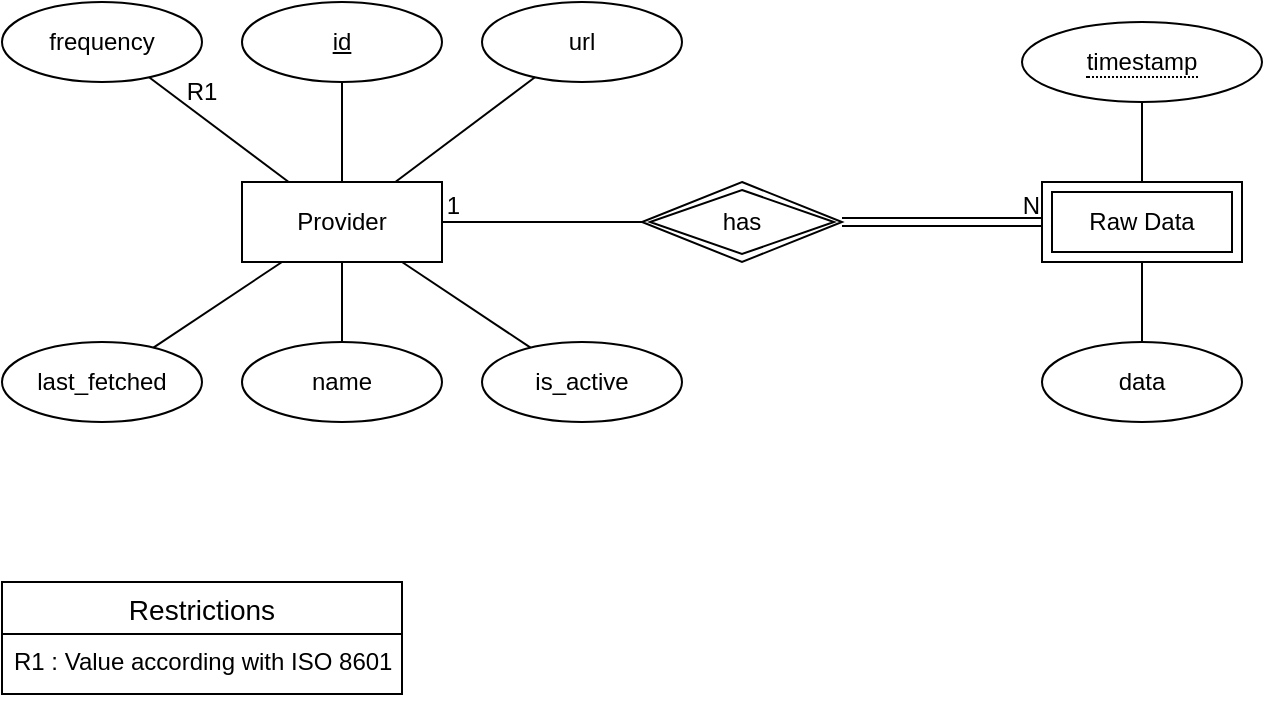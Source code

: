 <mxfile version="24.2.5" type="device" pages="2">
  <diagram name="EA" id="qJG33gLqHZpylY6VQ2Em">
    <mxGraphModel dx="1420" dy="822" grid="1" gridSize="10" guides="1" tooltips="1" connect="1" arrows="1" fold="1" page="1" pageScale="1" pageWidth="827" pageHeight="1169" math="0" shadow="0">
      <root>
        <mxCell id="0" />
        <mxCell id="1" parent="0" />
        <mxCell id="6FNbrY1VaRexSwsHlGhw-15" value="Restrictions" style="swimlane;fontStyle=0;childLayout=stackLayout;horizontal=1;startSize=26;horizontalStack=0;resizeParent=1;resizeParentMax=0;resizeLast=0;collapsible=1;marginBottom=0;align=center;fontSize=14;" parent="1" vertex="1">
          <mxGeometry x="80" y="600" width="200" height="56" as="geometry" />
        </mxCell>
        <mxCell id="6FNbrY1VaRexSwsHlGhw-16" value="R1 : Value according with ISO 8601" style="text;strokeColor=none;fillColor=none;spacingLeft=4;spacingRight=4;overflow=hidden;rotatable=0;points=[[0,0.5],[1,0.5]];portConstraint=eastwest;fontSize=12;" parent="6FNbrY1VaRexSwsHlGhw-15" vertex="1">
          <mxGeometry y="26" width="200" height="30" as="geometry" />
        </mxCell>
        <mxCell id="6FNbrY1VaRexSwsHlGhw-20" value="" style="group" parent="1" vertex="1" connectable="0">
          <mxGeometry x="80" y="310" width="630" height="210" as="geometry" />
        </mxCell>
        <mxCell id="qDGqZEnGez5Tbe36fd3y-1" value="Provider" style="whiteSpace=wrap;html=1;align=center;" parent="6FNbrY1VaRexSwsHlGhw-20" vertex="1">
          <mxGeometry x="120" y="90" width="100" height="40" as="geometry" />
        </mxCell>
        <mxCell id="qDGqZEnGez5Tbe36fd3y-2" value="id" style="ellipse;whiteSpace=wrap;html=1;align=center;fontStyle=4;" parent="6FNbrY1VaRexSwsHlGhw-20" vertex="1">
          <mxGeometry x="120" width="100" height="40" as="geometry" />
        </mxCell>
        <mxCell id="qDGqZEnGez5Tbe36fd3y-3" value="name" style="ellipse;whiteSpace=wrap;html=1;align=center;" parent="6FNbrY1VaRexSwsHlGhw-20" vertex="1">
          <mxGeometry x="120" y="170" width="100" height="40" as="geometry" />
        </mxCell>
        <mxCell id="qDGqZEnGez5Tbe36fd3y-4" value="url" style="ellipse;whiteSpace=wrap;html=1;align=center;" parent="6FNbrY1VaRexSwsHlGhw-20" vertex="1">
          <mxGeometry x="240" width="100" height="40" as="geometry" />
        </mxCell>
        <mxCell id="qDGqZEnGez5Tbe36fd3y-5" value="frequency" style="ellipse;whiteSpace=wrap;html=1;align=center;" parent="6FNbrY1VaRexSwsHlGhw-20" vertex="1">
          <mxGeometry width="100" height="40" as="geometry" />
        </mxCell>
        <mxCell id="qDGqZEnGez5Tbe36fd3y-6" value="last_fetched" style="ellipse;whiteSpace=wrap;html=1;align=center;" parent="6FNbrY1VaRexSwsHlGhw-20" vertex="1">
          <mxGeometry y="170" width="100" height="40" as="geometry" />
        </mxCell>
        <mxCell id="qDGqZEnGez5Tbe36fd3y-7" value="is_active" style="ellipse;whiteSpace=wrap;html=1;align=center;" parent="6FNbrY1VaRexSwsHlGhw-20" vertex="1">
          <mxGeometry x="240" y="170" width="100" height="40" as="geometry" />
        </mxCell>
        <mxCell id="qDGqZEnGez5Tbe36fd3y-9" value="Raw Data" style="shape=ext;margin=3;double=1;whiteSpace=wrap;html=1;align=center;" parent="6FNbrY1VaRexSwsHlGhw-20" vertex="1">
          <mxGeometry x="520" y="90" width="100" height="40" as="geometry" />
        </mxCell>
        <mxCell id="qDGqZEnGez5Tbe36fd3y-12" value="&lt;span style=&quot;border-bottom: 1px dotted&quot;&gt;timestamp&lt;/span&gt;" style="ellipse;whiteSpace=wrap;html=1;align=center;" parent="6FNbrY1VaRexSwsHlGhw-20" vertex="1">
          <mxGeometry x="510" y="10" width="120" height="40" as="geometry" />
        </mxCell>
        <mxCell id="qDGqZEnGez5Tbe36fd3y-13" value="data" style="ellipse;whiteSpace=wrap;html=1;align=center;" parent="6FNbrY1VaRexSwsHlGhw-20" vertex="1">
          <mxGeometry x="520" y="170" width="100" height="40" as="geometry" />
        </mxCell>
        <mxCell id="qDGqZEnGez5Tbe36fd3y-14" value="" style="endArrow=none;html=1;rounded=0;" parent="6FNbrY1VaRexSwsHlGhw-20" source="qDGqZEnGez5Tbe36fd3y-1" target="qDGqZEnGez5Tbe36fd3y-2" edge="1">
          <mxGeometry relative="1" as="geometry">
            <mxPoint x="250" y="120" as="sourcePoint" />
            <mxPoint x="410" y="120" as="targetPoint" />
          </mxGeometry>
        </mxCell>
        <mxCell id="qDGqZEnGez5Tbe36fd3y-15" value="" style="endArrow=none;html=1;rounded=0;" parent="6FNbrY1VaRexSwsHlGhw-20" source="qDGqZEnGez5Tbe36fd3y-1" target="qDGqZEnGez5Tbe36fd3y-4" edge="1">
          <mxGeometry relative="1" as="geometry">
            <mxPoint x="250" y="120" as="sourcePoint" />
            <mxPoint x="410" y="120" as="targetPoint" />
          </mxGeometry>
        </mxCell>
        <mxCell id="qDGqZEnGez5Tbe36fd3y-16" value="" style="endArrow=none;html=1;rounded=0;" parent="6FNbrY1VaRexSwsHlGhw-20" source="qDGqZEnGez5Tbe36fd3y-1" target="qDGqZEnGez5Tbe36fd3y-3" edge="1">
          <mxGeometry relative="1" as="geometry">
            <mxPoint x="250" y="120" as="sourcePoint" />
            <mxPoint x="410" y="120" as="targetPoint" />
          </mxGeometry>
        </mxCell>
        <mxCell id="qDGqZEnGez5Tbe36fd3y-17" value="" style="endArrow=none;html=1;rounded=0;" parent="6FNbrY1VaRexSwsHlGhw-20" source="qDGqZEnGez5Tbe36fd3y-1" target="qDGqZEnGez5Tbe36fd3y-5" edge="1">
          <mxGeometry relative="1" as="geometry">
            <mxPoint x="250" y="120" as="sourcePoint" />
            <mxPoint x="410" y="120" as="targetPoint" />
          </mxGeometry>
        </mxCell>
        <mxCell id="qDGqZEnGez5Tbe36fd3y-18" value="" style="endArrow=none;html=1;rounded=0;" parent="6FNbrY1VaRexSwsHlGhw-20" source="qDGqZEnGez5Tbe36fd3y-1" target="qDGqZEnGez5Tbe36fd3y-7" edge="1">
          <mxGeometry relative="1" as="geometry">
            <mxPoint x="250" y="120" as="sourcePoint" />
            <mxPoint x="410" y="120" as="targetPoint" />
          </mxGeometry>
        </mxCell>
        <mxCell id="qDGqZEnGez5Tbe36fd3y-19" value="" style="endArrow=none;html=1;rounded=0;" parent="6FNbrY1VaRexSwsHlGhw-20" source="qDGqZEnGez5Tbe36fd3y-1" target="qDGqZEnGez5Tbe36fd3y-6" edge="1">
          <mxGeometry relative="1" as="geometry">
            <mxPoint x="250" y="120" as="sourcePoint" />
            <mxPoint x="410" y="120" as="targetPoint" />
          </mxGeometry>
        </mxCell>
        <mxCell id="qDGqZEnGez5Tbe36fd3y-20" value="" style="endArrow=none;html=1;rounded=0;" parent="6FNbrY1VaRexSwsHlGhw-20" source="qDGqZEnGez5Tbe36fd3y-12" target="qDGqZEnGez5Tbe36fd3y-9" edge="1">
          <mxGeometry relative="1" as="geometry">
            <mxPoint x="170" y="120" as="sourcePoint" />
            <mxPoint x="330" y="120" as="targetPoint" />
          </mxGeometry>
        </mxCell>
        <mxCell id="qDGqZEnGez5Tbe36fd3y-21" value="" style="endArrow=none;html=1;rounded=0;" parent="6FNbrY1VaRexSwsHlGhw-20" source="qDGqZEnGez5Tbe36fd3y-13" target="qDGqZEnGez5Tbe36fd3y-9" edge="1">
          <mxGeometry relative="1" as="geometry">
            <mxPoint x="170" y="120" as="sourcePoint" />
            <mxPoint x="330" y="120" as="targetPoint" />
          </mxGeometry>
        </mxCell>
        <mxCell id="qDGqZEnGez5Tbe36fd3y-22" value="" style="shape=link;html=1;rounded=0;" parent="6FNbrY1VaRexSwsHlGhw-20" source="1UrzvZTS2vD0RYv14PGS-1" target="qDGqZEnGez5Tbe36fd3y-9" edge="1">
          <mxGeometry relative="1" as="geometry">
            <mxPoint x="384" y="110" as="sourcePoint" />
            <mxPoint x="410" y="120" as="targetPoint" />
          </mxGeometry>
        </mxCell>
        <mxCell id="qDGqZEnGez5Tbe36fd3y-23" value="N" style="resizable=0;html=1;whiteSpace=wrap;align=right;verticalAlign=bottom;" parent="qDGqZEnGez5Tbe36fd3y-22" connectable="0" vertex="1">
          <mxGeometry x="1" relative="1" as="geometry" />
        </mxCell>
        <mxCell id="qDGqZEnGez5Tbe36fd3y-24" value="" style="endArrow=none;html=1;rounded=0;" parent="6FNbrY1VaRexSwsHlGhw-20" source="1UrzvZTS2vD0RYv14PGS-1" target="qDGqZEnGez5Tbe36fd3y-1" edge="1">
          <mxGeometry relative="1" as="geometry">
            <mxPoint x="284" y="110" as="sourcePoint" />
            <mxPoint x="410" y="120" as="targetPoint" />
          </mxGeometry>
        </mxCell>
        <mxCell id="qDGqZEnGez5Tbe36fd3y-25" value="1" style="resizable=0;html=1;whiteSpace=wrap;align=right;verticalAlign=bottom;" parent="qDGqZEnGez5Tbe36fd3y-24" connectable="0" vertex="1">
          <mxGeometry x="1" relative="1" as="geometry">
            <mxPoint x="10" as="offset" />
          </mxGeometry>
        </mxCell>
        <mxCell id="1UrzvZTS2vD0RYv14PGS-1" value="has" style="shape=rhombus;double=1;perimeter=rhombusPerimeter;whiteSpace=wrap;html=1;align=center;" parent="6FNbrY1VaRexSwsHlGhw-20" vertex="1">
          <mxGeometry x="320" y="90" width="100" height="40" as="geometry" />
        </mxCell>
        <mxCell id="6FNbrY1VaRexSwsHlGhw-19" value="R1" style="text;html=1;strokeColor=none;fillColor=none;align=center;verticalAlign=middle;whiteSpace=wrap;rounded=0;fontSize=12;" parent="6FNbrY1VaRexSwsHlGhw-20" vertex="1">
          <mxGeometry x="70" y="30" width="60" height="30" as="geometry" />
        </mxCell>
      </root>
    </mxGraphModel>
  </diagram>
  <diagram id="ZWzvoYhNekk6HJ-Cqn9z" name="Dynamic-fetcher">
    <mxGraphModel dx="1420" dy="822" grid="1" gridSize="10" guides="1" tooltips="1" connect="1" arrows="1" fold="1" page="1" pageScale="1" pageWidth="827" pageHeight="1169" math="0" shadow="0">
      <root>
        <mxCell id="0" />
        <mxCell id="1" parent="0" />
        <mxCell id="BguqI8Fp0Febu1NfA93a-3" value="" style="rounded=0;whiteSpace=wrap;html=1;" parent="1" vertex="1">
          <mxGeometry x="320" y="250" width="140" height="250" as="geometry" />
        </mxCell>
        <mxCell id="MaMwjOSnvxSk-F40uMYK-1" value="Actor" style="shape=umlActor;verticalLabelPosition=bottom;verticalAlign=top;html=1;outlineConnect=0;" parent="1" vertex="1">
          <mxGeometry x="40" y="277.5" width="30" height="60" as="geometry" />
        </mxCell>
        <mxCell id="MaMwjOSnvxSk-F40uMYK-2" value="" style="rounded=0;whiteSpace=wrap;html=1;" parent="1" vertex="1">
          <mxGeometry x="120" y="250" width="140" height="115" as="geometry" />
        </mxCell>
        <mxCell id="MaMwjOSnvxSk-F40uMYK-3" value="" style="rounded=0;whiteSpace=wrap;html=1;" parent="1" vertex="1">
          <mxGeometry x="330" y="300" width="120" height="190" as="geometry" />
        </mxCell>
        <mxCell id="MaMwjOSnvxSk-F40uMYK-4" value="Scheduler Service" style="rounded=0;whiteSpace=wrap;html=1;" parent="1" vertex="1">
          <mxGeometry x="340" y="350" width="100" height="60" as="geometry" />
        </mxCell>
        <mxCell id="MaMwjOSnvxSk-F40uMYK-5" value="Fetch Data Service" style="rounded=0;whiteSpace=wrap;html=1;" parent="1" vertex="1">
          <mxGeometry x="340" y="420" width="100" height="60" as="geometry" />
        </mxCell>
        <mxCell id="MaMwjOSnvxSk-F40uMYK-6" value="DB" style="shape=cylinder3;whiteSpace=wrap;html=1;boundedLbl=1;backgroundOutline=1;size=15;" parent="1" vertex="1">
          <mxGeometry x="710" y="250" width="75" height="100" as="geometry" />
        </mxCell>
        <mxCell id="MaMwjOSnvxSk-F40uMYK-7" value="URL" style="ellipse;shape=cloud;whiteSpace=wrap;html=1;" parent="1" vertex="1">
          <mxGeometry x="330" y="520" width="120" height="80" as="geometry" />
        </mxCell>
        <mxCell id="MaMwjOSnvxSk-F40uMYK-13" value="" style="endArrow=classic;html=1;rounded=0;" parent="1" source="MaMwjOSnvxSk-F40uMYK-7" target="MaMwjOSnvxSk-F40uMYK-5" edge="1">
          <mxGeometry width="50" height="50" relative="1" as="geometry">
            <mxPoint x="810" y="350" as="sourcePoint" />
            <mxPoint x="850" y="350" as="targetPoint" />
          </mxGeometry>
        </mxCell>
        <mxCell id="BguqI8Fp0Febu1NfA93a-1" value="Provider Controller" style="rounded=0;whiteSpace=wrap;html=1;" parent="1" vertex="1">
          <mxGeometry x="130" y="295" width="120" height="60" as="geometry" />
        </mxCell>
        <mxCell id="BguqI8Fp0Febu1NfA93a-2" value="Controller" style="text;html=1;strokeColor=none;fillColor=none;align=center;verticalAlign=middle;whiteSpace=wrap;rounded=0;" parent="1" vertex="1">
          <mxGeometry x="160" y="260" width="60" height="30" as="geometry" />
        </mxCell>
        <mxCell id="BguqI8Fp0Febu1NfA93a-4" value="Services" style="text;html=1;strokeColor=none;fillColor=none;align=center;verticalAlign=middle;whiteSpace=wrap;rounded=0;" parent="1" vertex="1">
          <mxGeometry x="360" y="260" width="60" height="30" as="geometry" />
        </mxCell>
        <mxCell id="BguqI8Fp0Febu1NfA93a-5" value="" style="endArrow=classic;startArrow=classic;html=1;rounded=0;" parent="1" edge="1">
          <mxGeometry width="50" height="50" relative="1" as="geometry">
            <mxPoint x="320" y="310" as="sourcePoint" />
            <mxPoint x="260" y="310" as="targetPoint" />
          </mxGeometry>
        </mxCell>
        <mxCell id="BguqI8Fp0Febu1NfA93a-6" value="" style="endArrow=classic;startArrow=classic;html=1;rounded=0;" parent="1" source="MaMwjOSnvxSk-F40uMYK-2" target="MaMwjOSnvxSk-F40uMYK-1" edge="1">
          <mxGeometry width="50" height="50" relative="1" as="geometry">
            <mxPoint x="390" y="410" as="sourcePoint" />
            <mxPoint x="440" y="360" as="targetPoint" />
          </mxGeometry>
        </mxCell>
        <mxCell id="BguqI8Fp0Febu1NfA93a-7" value="" style="rounded=0;whiteSpace=wrap;html=1;" parent="1" vertex="1">
          <mxGeometry x="520" y="250" width="140" height="210" as="geometry" />
        </mxCell>
        <mxCell id="BguqI8Fp0Febu1NfA93a-8" value="Provider Repository" style="rounded=0;whiteSpace=wrap;html=1;" parent="1" vertex="1">
          <mxGeometry x="530" y="300" width="120" height="60" as="geometry" />
        </mxCell>
        <mxCell id="BguqI8Fp0Febu1NfA93a-9" value="Raw Data Repository" style="rounded=0;whiteSpace=wrap;html=1;" parent="1" vertex="1">
          <mxGeometry x="530" y="387.5" width="120" height="60" as="geometry" />
        </mxCell>
        <mxCell id="BguqI8Fp0Febu1NfA93a-10" value="Repositories" style="text;html=1;strokeColor=none;fillColor=none;align=center;verticalAlign=middle;whiteSpace=wrap;rounded=0;" parent="1" vertex="1">
          <mxGeometry x="560" y="260" width="60" height="30" as="geometry" />
        </mxCell>
        <mxCell id="BguqI8Fp0Febu1NfA93a-11" value="" style="endArrow=classic;startArrow=classic;html=1;rounded=0;" parent="1" edge="1">
          <mxGeometry width="50" height="50" relative="1" as="geometry">
            <mxPoint x="460" y="310" as="sourcePoint" />
            <mxPoint x="520" y="310" as="targetPoint" />
          </mxGeometry>
        </mxCell>
        <mxCell id="BguqI8Fp0Febu1NfA93a-12" value="" style="endArrow=classic;startArrow=classic;html=1;rounded=0;" parent="1" edge="1">
          <mxGeometry width="50" height="50" relative="1" as="geometry">
            <mxPoint x="660" y="310" as="sourcePoint" />
            <mxPoint x="710" y="310" as="targetPoint" />
          </mxGeometry>
        </mxCell>
        <mxCell id="giwYvRyn2S4OOoSaGHBp-1" value="Provider Service" style="text;html=1;strokeColor=none;fillColor=none;align=center;verticalAlign=middle;whiteSpace=wrap;rounded=0;" parent="1" vertex="1">
          <mxGeometry x="340" y="310" width="100" height="30" as="geometry" />
        </mxCell>
      </root>
    </mxGraphModel>
  </diagram>
</mxfile>
